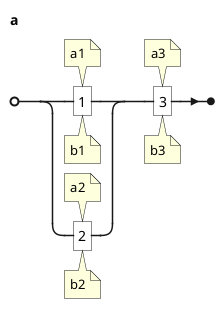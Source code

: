 {
  "sha1": "7hjohk0c76tckbjkrth6hdb9kpn37dp",
  "insertion": {
    "when": "2024-05-30T20:48:21.206Z",
    "url": "https://forum.plantuml.net/16694/ebnf-add-notes",
    "user": "plantuml@gmail.com"
  }
}
@startebnf
a = ( (*a1*) "1" (*b1*) | (*a2*) "2" (*b2*) ) , (*a3*) "3" (*b3*);
@endebnf
